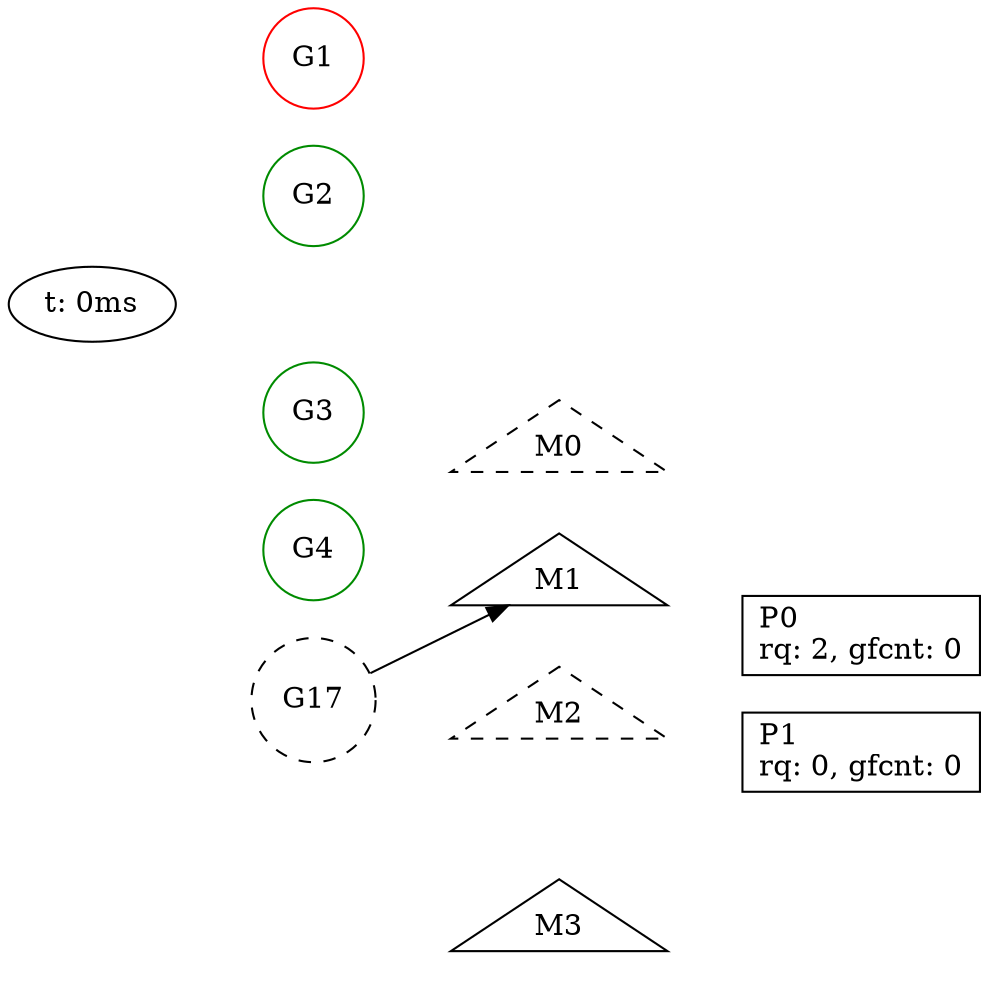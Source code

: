 digraph{
	rankdir=LR;

	S0 [label = "t: 0ms"]

	P0 [label="P0\lrq: 2, gfcnt: 0\l", group=p, shape=box]
	P1 [label="P1\lrq: 0, gfcnt: 0\l", group=p, shape=box]
	G1 [label="G1", group=g, color=red, shape=circle]
	G17 [label="G17", group=g, color=black, shape=circle, style=dashed]
	G2 [label="G2", group=g, color=green4, shape=circle]
	G3 [label="G3", group=g, color=green4, shape=circle]
	G4 [label="G4", group=g, color=green4, shape=circle]
	M3 [label="M3", group=m, shape=triangle, fillcolor=white, style=filled]
	M2 [label="M2", group=m, shape=triangle, fillcolor=white, style="dashed,filled"]
	M1 [label="M1", group=m, shape=triangle, fillcolor=white, style=filled]
	M0 [label="M0", group=m, shape=triangle, fillcolor=white, style="dashed,filled"]
	{rank=same; P0;P1;}
	{rank=same; M3;M2;M1;M0;}
	{rank=same; G1;G17;G2;G3;G4;}
	S0 -> G1 [style=invis]
	S0 -> M0 [style=invis]
	S0 -> P0 [style=invis]
	G1 -> M0 [style=invis]
	M0 -> P0 [style=invis]
	G1 -> G2 [style=invis]
	G2 -> G3 [style=invis]
	G3 -> G4 [style=invis]
	G4 -> G17 [style=invis]
	P0 -> P1 [style=invis]
	M0 -> M1 [style=invis]
	M1 -> M2 [style=invis]
	M2 -> M3 [style=invis]
	G17 -> M1
	}